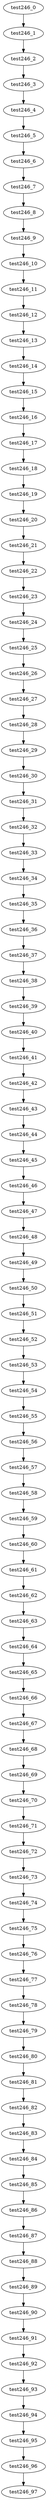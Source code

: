 digraph G {
test246_0->test246_1;
test246_1->test246_2;
test246_2->test246_3;
test246_3->test246_4;
test246_4->test246_5;
test246_5->test246_6;
test246_6->test246_7;
test246_7->test246_8;
test246_8->test246_9;
test246_9->test246_10;
test246_10->test246_11;
test246_11->test246_12;
test246_12->test246_13;
test246_13->test246_14;
test246_14->test246_15;
test246_15->test246_16;
test246_16->test246_17;
test246_17->test246_18;
test246_18->test246_19;
test246_19->test246_20;
test246_20->test246_21;
test246_21->test246_22;
test246_22->test246_23;
test246_23->test246_24;
test246_24->test246_25;
test246_25->test246_26;
test246_26->test246_27;
test246_27->test246_28;
test246_28->test246_29;
test246_29->test246_30;
test246_30->test246_31;
test246_31->test246_32;
test246_32->test246_33;
test246_33->test246_34;
test246_34->test246_35;
test246_35->test246_36;
test246_36->test246_37;
test246_37->test246_38;
test246_38->test246_39;
test246_39->test246_40;
test246_40->test246_41;
test246_41->test246_42;
test246_42->test246_43;
test246_43->test246_44;
test246_44->test246_45;
test246_45->test246_46;
test246_46->test246_47;
test246_47->test246_48;
test246_48->test246_49;
test246_49->test246_50;
test246_50->test246_51;
test246_51->test246_52;
test246_52->test246_53;
test246_53->test246_54;
test246_54->test246_55;
test246_55->test246_56;
test246_56->test246_57;
test246_57->test246_58;
test246_58->test246_59;
test246_59->test246_60;
test246_60->test246_61;
test246_61->test246_62;
test246_62->test246_63;
test246_63->test246_64;
test246_64->test246_65;
test246_65->test246_66;
test246_66->test246_67;
test246_67->test246_68;
test246_68->test246_69;
test246_69->test246_70;
test246_70->test246_71;
test246_71->test246_72;
test246_72->test246_73;
test246_73->test246_74;
test246_74->test246_75;
test246_75->test246_76;
test246_76->test246_77;
test246_77->test246_78;
test246_78->test246_79;
test246_79->test246_80;
test246_80->test246_81;
test246_81->test246_82;
test246_82->test246_83;
test246_83->test246_84;
test246_84->test246_85;
test246_85->test246_86;
test246_86->test246_87;
test246_87->test246_88;
test246_88->test246_89;
test246_89->test246_90;
test246_90->test246_91;
test246_91->test246_92;
test246_92->test246_93;
test246_93->test246_94;
test246_94->test246_95;
test246_95->test246_96;
test246_96->test246_97;

}
